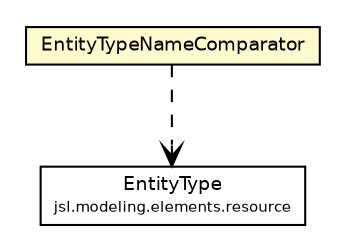 #!/usr/local/bin/dot
#
# Class diagram 
# Generated by UMLGraph version 5.4 (http://www.umlgraph.org/)
#

digraph G {
	edge [fontname="Helvetica",fontsize=10,labelfontname="Helvetica",labelfontsize=10];
	node [fontname="Helvetica",fontsize=10,shape=plaintext];
	nodesep=0.25;
	ranksep=0.5;
	// jsl.modeling.elements.processview.description.ProcessDescription.EntityTypeNameComparator
	c152107 [label=<<table title="jsl.modeling.elements.processview.description.ProcessDescription.EntityTypeNameComparator" border="0" cellborder="1" cellspacing="0" cellpadding="2" port="p" bgcolor="lemonChiffon" href="./ProcessDescription.EntityTypeNameComparator.html">
		<tr><td><table border="0" cellspacing="0" cellpadding="1">
<tr><td align="center" balign="center"> EntityTypeNameComparator </td></tr>
		</table></td></tr>
		</table>>, URL="./ProcessDescription.EntityTypeNameComparator.html", fontname="Helvetica", fontcolor="black", fontsize=9.0];
	// jsl.modeling.elements.resource.EntityType
	c152178 [label=<<table title="jsl.modeling.elements.resource.EntityType" border="0" cellborder="1" cellspacing="0" cellpadding="2" port="p" href="../../resource/EntityType.html">
		<tr><td><table border="0" cellspacing="0" cellpadding="1">
<tr><td align="center" balign="center"> EntityType </td></tr>
<tr><td align="center" balign="center"><font point-size="7.0"> jsl.modeling.elements.resource </font></td></tr>
		</table></td></tr>
		</table>>, URL="../../resource/EntityType.html", fontname="Helvetica", fontcolor="black", fontsize=9.0];
	// jsl.modeling.elements.processview.description.ProcessDescription.EntityTypeNameComparator DEPEND jsl.modeling.elements.resource.EntityType
	c152107:p -> c152178:p [taillabel="", label="", headlabel="", fontname="Helvetica", fontcolor="black", fontsize=10.0, color="black", arrowhead=open, style=dashed];
}

